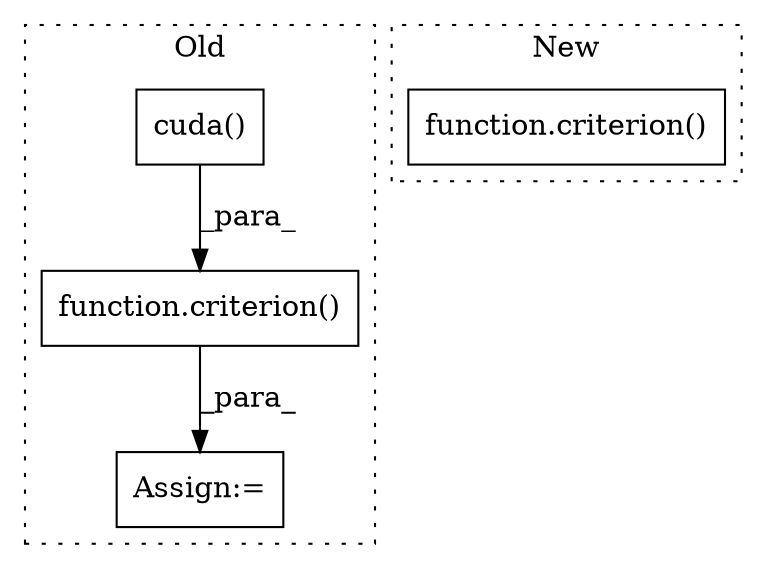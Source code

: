 digraph G {
subgraph cluster0 {
1 [label="cuda()" a="75" s="727" l="28" shape="box"];
3 [label="function.criterion()" a="75" s="1009,1068" l="10,1" shape="box"];
4 [label="Assign:=" a="68" s="1006" l="3" shape="box"];
label = "Old";
style="dotted";
}
subgraph cluster1 {
2 [label="function.criterion()" a="75" s="787,851" l="10,1" shape="box"];
label = "New";
style="dotted";
}
1 -> 3 [label="_para_"];
3 -> 4 [label="_para_"];
}